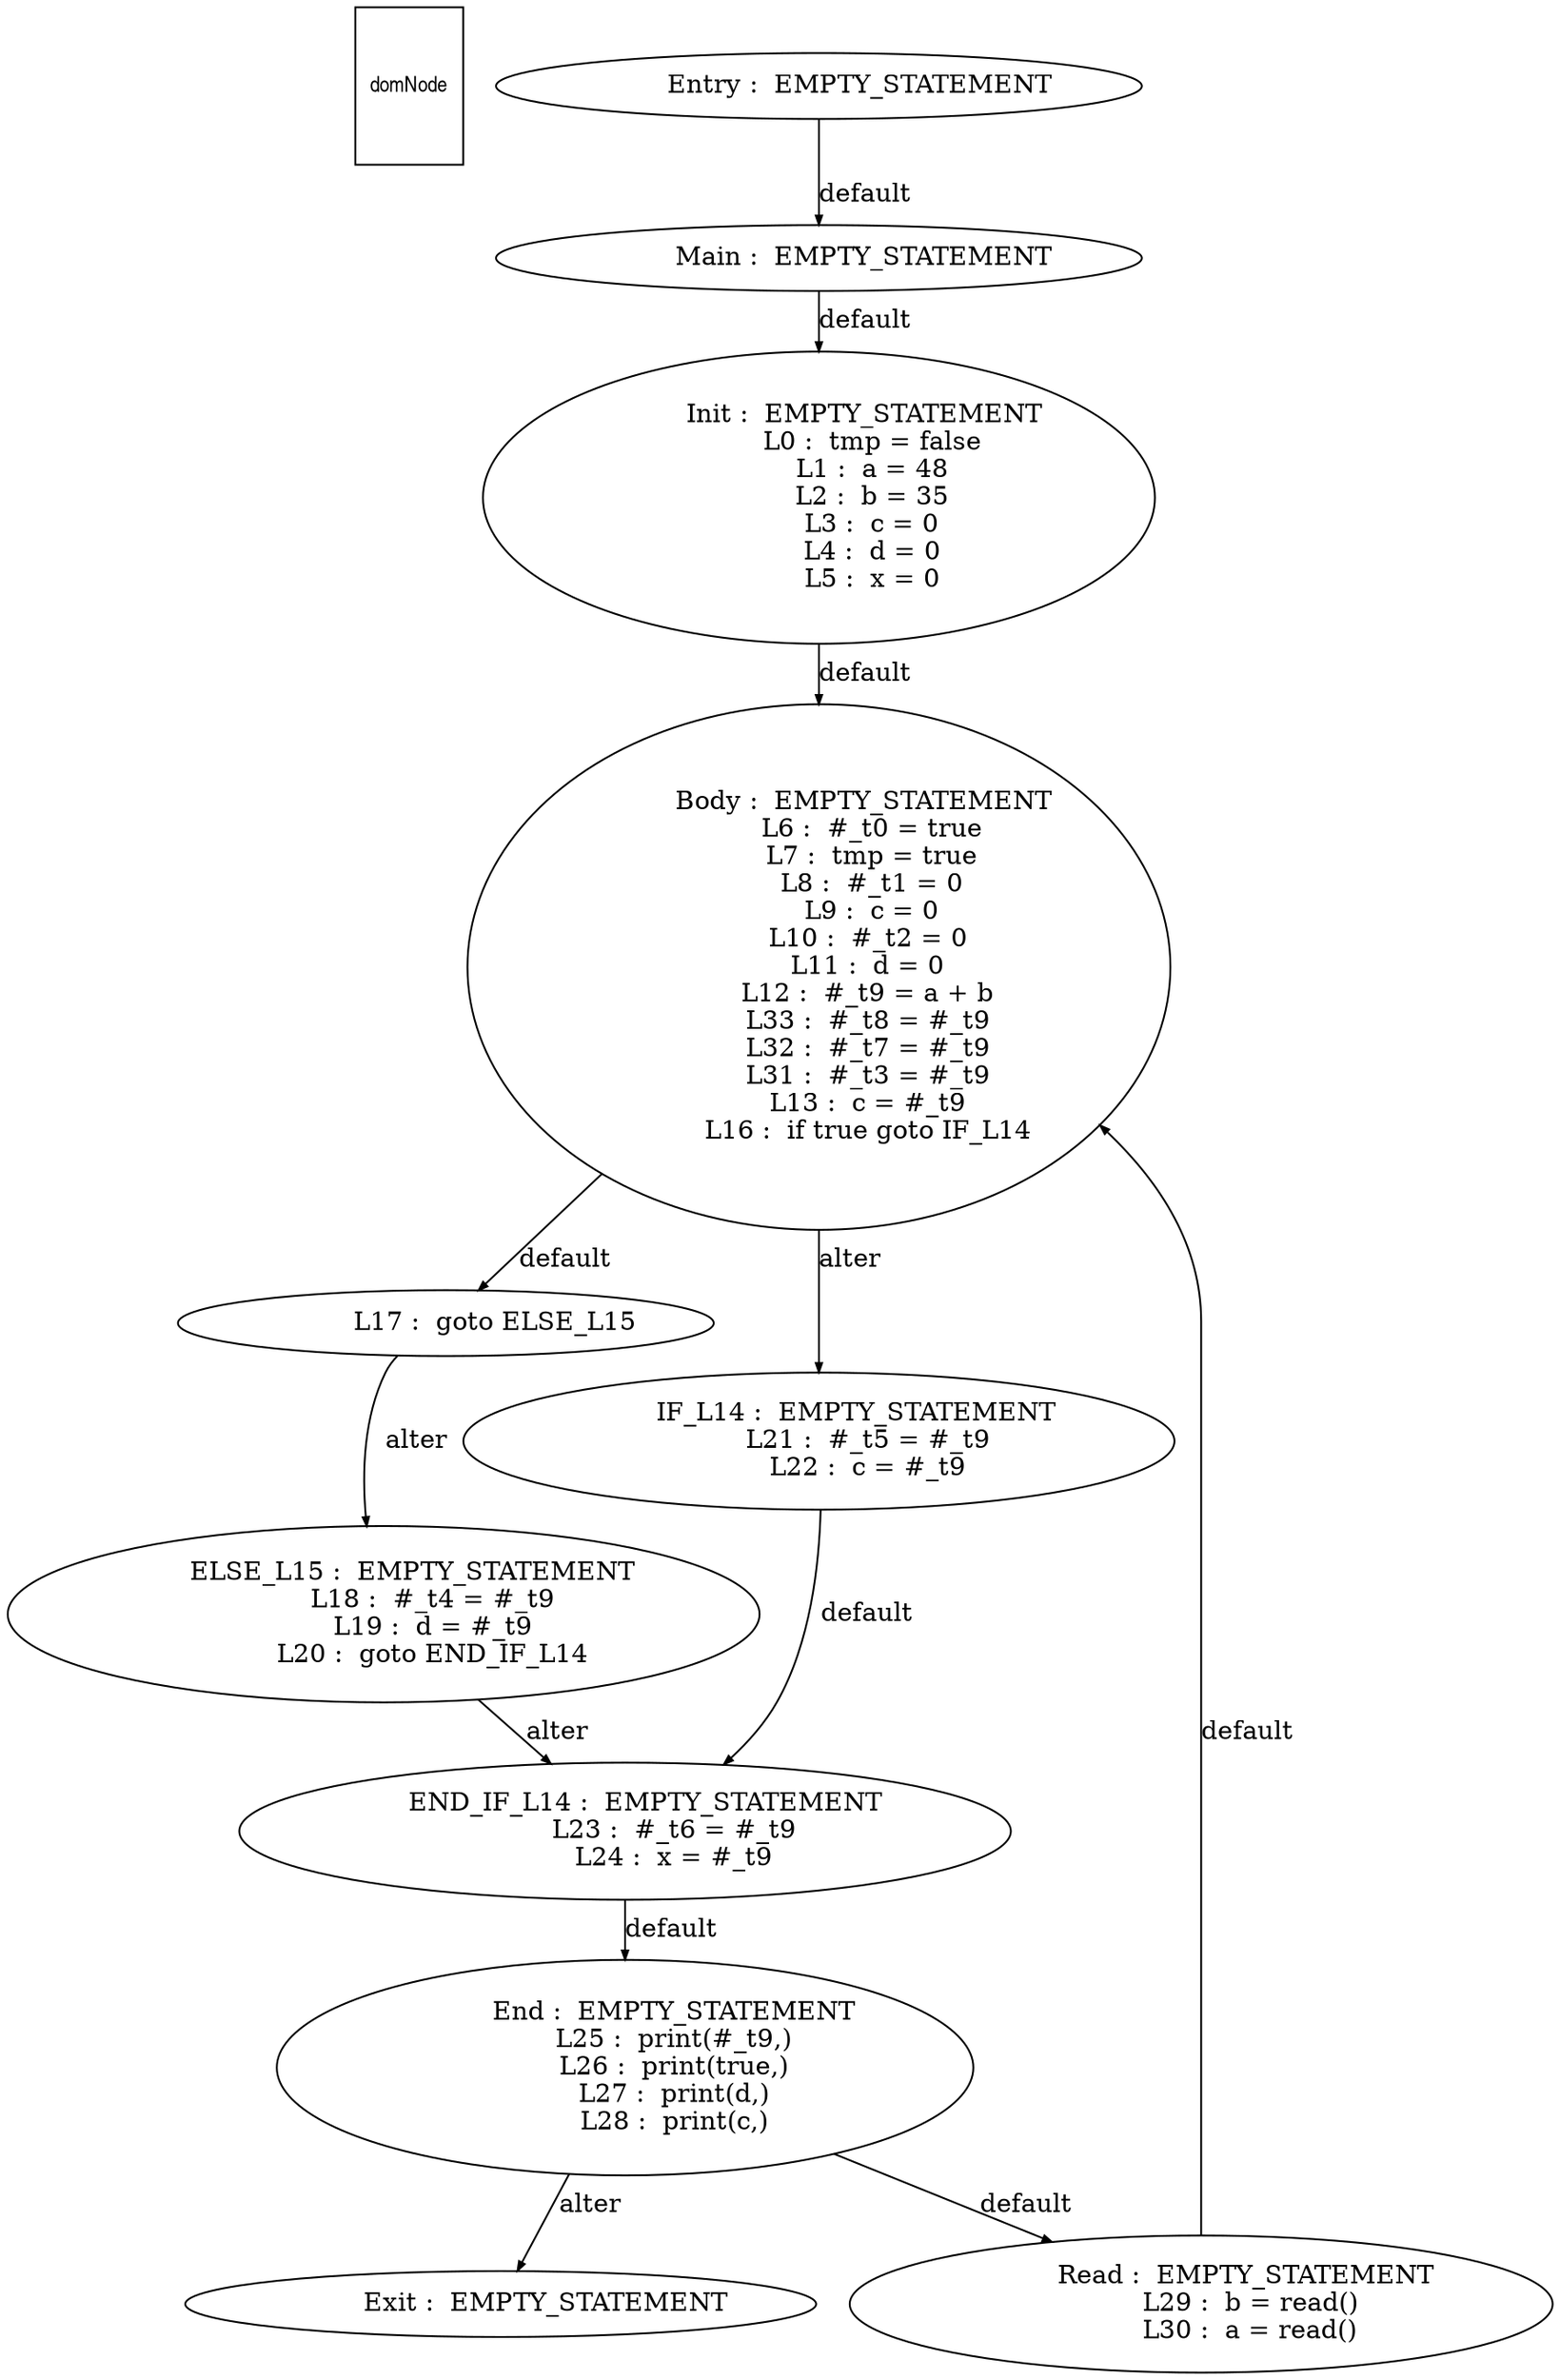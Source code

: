 digraph G {
  ranksep=.25;
  edge [arrowsize=.5]
  domNode [shape=rectangle, fontname="ArialNarrow",
        fontsize=12,  height=1.2];
  "           Main :  EMPTY_STATEMENT
"; "           Init :  EMPTY_STATEMENT
             L0 :  tmp = false
             L1 :  a = 48
             L2 :  b = 35
             L3 :  c = 0
             L4 :  d = 0
             L5 :  x = 0
"; "           Body :  EMPTY_STATEMENT
             L6 :  #_t0 = true
             L7 :  tmp = true
             L8 :  #_t1 = 0
             L9 :  c = 0
            L10 :  #_t2 = 0
            L11 :  d = 0
            L12 :  #_t9 = a + b
            L33 :  #_t8 = #_t9
            L32 :  #_t7 = #_t9
            L31 :  #_t3 = #_t9
            L13 :  c = #_t9
            L16 :  if true goto IF_L14
"; "            L17 :  goto ELSE_L15
"; "       ELSE_L15 :  EMPTY_STATEMENT
            L18 :  #_t4 = #_t9
            L19 :  d = #_t9
            L20 :  goto END_IF_L14
"; "         IF_L14 :  EMPTY_STATEMENT
            L21 :  #_t5 = #_t9
            L22 :  c = #_t9
"; "     END_IF_L14 :  EMPTY_STATEMENT
            L23 :  #_t6 = #_t9
            L24 :  x = #_t9
"; "          Entry :  EMPTY_STATEMENT
"; "            End :  EMPTY_STATEMENT
            L25 :  print(#_t9,)
            L26 :  print(true,)
            L27 :  print(d,)
            L28 :  print(c,)
"; "           Exit :  EMPTY_STATEMENT
"; "           Read :  EMPTY_STATEMENT
            L29 :  b = read()
            L30 :  a = read()
"; 
  "           Main :  EMPTY_STATEMENT
" -> "           Init :  EMPTY_STATEMENT
             L0 :  tmp = false
             L1 :  a = 48
             L2 :  b = 35
             L3 :  c = 0
             L4 :  d = 0
             L5 :  x = 0
"  [label="default"];
  "           Init :  EMPTY_STATEMENT
             L0 :  tmp = false
             L1 :  a = 48
             L2 :  b = 35
             L3 :  c = 0
             L4 :  d = 0
             L5 :  x = 0
" -> "           Body :  EMPTY_STATEMENT
             L6 :  #_t0 = true
             L7 :  tmp = true
             L8 :  #_t1 = 0
             L9 :  c = 0
            L10 :  #_t2 = 0
            L11 :  d = 0
            L12 :  #_t9 = a + b
            L33 :  #_t8 = #_t9
            L32 :  #_t7 = #_t9
            L31 :  #_t3 = #_t9
            L13 :  c = #_t9
            L16 :  if true goto IF_L14
"  [label="default"];
  "           Body :  EMPTY_STATEMENT
             L6 :  #_t0 = true
             L7 :  tmp = true
             L8 :  #_t1 = 0
             L9 :  c = 0
            L10 :  #_t2 = 0
            L11 :  d = 0
            L12 :  #_t9 = a + b
            L33 :  #_t8 = #_t9
            L32 :  #_t7 = #_t9
            L31 :  #_t3 = #_t9
            L13 :  c = #_t9
            L16 :  if true goto IF_L14
" -> "            L17 :  goto ELSE_L15
"  [label="default"];
  "           Body :  EMPTY_STATEMENT
             L6 :  #_t0 = true
             L7 :  tmp = true
             L8 :  #_t1 = 0
             L9 :  c = 0
            L10 :  #_t2 = 0
            L11 :  d = 0
            L12 :  #_t9 = a + b
            L33 :  #_t8 = #_t9
            L32 :  #_t7 = #_t9
            L31 :  #_t3 = #_t9
            L13 :  c = #_t9
            L16 :  if true goto IF_L14
" -> "         IF_L14 :  EMPTY_STATEMENT
            L21 :  #_t5 = #_t9
            L22 :  c = #_t9
"  [label="alter"];
  "            L17 :  goto ELSE_L15
" -> "       ELSE_L15 :  EMPTY_STATEMENT
            L18 :  #_t4 = #_t9
            L19 :  d = #_t9
            L20 :  goto END_IF_L14
"  [label="alter"];
  "       ELSE_L15 :  EMPTY_STATEMENT
            L18 :  #_t4 = #_t9
            L19 :  d = #_t9
            L20 :  goto END_IF_L14
" -> "     END_IF_L14 :  EMPTY_STATEMENT
            L23 :  #_t6 = #_t9
            L24 :  x = #_t9
"  [label="alter"];
  "         IF_L14 :  EMPTY_STATEMENT
            L21 :  #_t5 = #_t9
            L22 :  c = #_t9
" -> "     END_IF_L14 :  EMPTY_STATEMENT
            L23 :  #_t6 = #_t9
            L24 :  x = #_t9
"  [label="default"];
  "     END_IF_L14 :  EMPTY_STATEMENT
            L23 :  #_t6 = #_t9
            L24 :  x = #_t9
" -> "            End :  EMPTY_STATEMENT
            L25 :  print(#_t9,)
            L26 :  print(true,)
            L27 :  print(d,)
            L28 :  print(c,)
"  [label="default"];
  "          Entry :  EMPTY_STATEMENT
" -> "           Main :  EMPTY_STATEMENT
"  [label="default"];
  "            End :  EMPTY_STATEMENT
            L25 :  print(#_t9,)
            L26 :  print(true,)
            L27 :  print(d,)
            L28 :  print(c,)
" -> "           Read :  EMPTY_STATEMENT
            L29 :  b = read()
            L30 :  a = read()
"  [label="default"];
  "            End :  EMPTY_STATEMENT
            L25 :  print(#_t9,)
            L26 :  print(true,)
            L27 :  print(d,)
            L28 :  print(c,)
" -> "           Exit :  EMPTY_STATEMENT
"  [label="alter"];
  "           Read :  EMPTY_STATEMENT
            L29 :  b = read()
            L30 :  a = read()
" -> "           Body :  EMPTY_STATEMENT
             L6 :  #_t0 = true
             L7 :  tmp = true
             L8 :  #_t1 = 0
             L9 :  c = 0
            L10 :  #_t2 = 0
            L11 :  d = 0
            L12 :  #_t9 = a + b
            L33 :  #_t8 = #_t9
            L32 :  #_t7 = #_t9
            L31 :  #_t3 = #_t9
            L13 :  c = #_t9
            L16 :  if true goto IF_L14
"  [label="default"];
}
